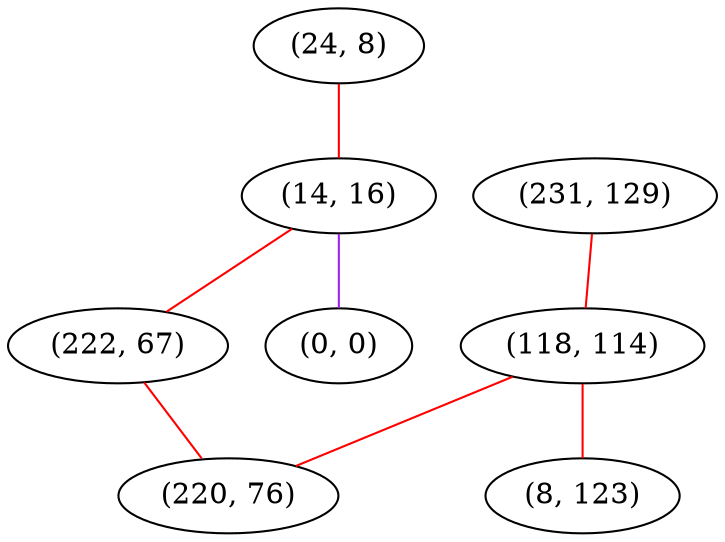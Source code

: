 graph "" {
"(24, 8)";
"(14, 16)";
"(231, 129)";
"(222, 67)";
"(0, 0)";
"(118, 114)";
"(8, 123)";
"(220, 76)";
"(24, 8)" -- "(14, 16)"  [color=red, key=0, weight=1];
"(14, 16)" -- "(222, 67)"  [color=red, key=0, weight=1];
"(14, 16)" -- "(0, 0)"  [color=purple, key=0, weight=4];
"(231, 129)" -- "(118, 114)"  [color=red, key=0, weight=1];
"(222, 67)" -- "(220, 76)"  [color=red, key=0, weight=1];
"(118, 114)" -- "(8, 123)"  [color=red, key=0, weight=1];
"(118, 114)" -- "(220, 76)"  [color=red, key=0, weight=1];
}
